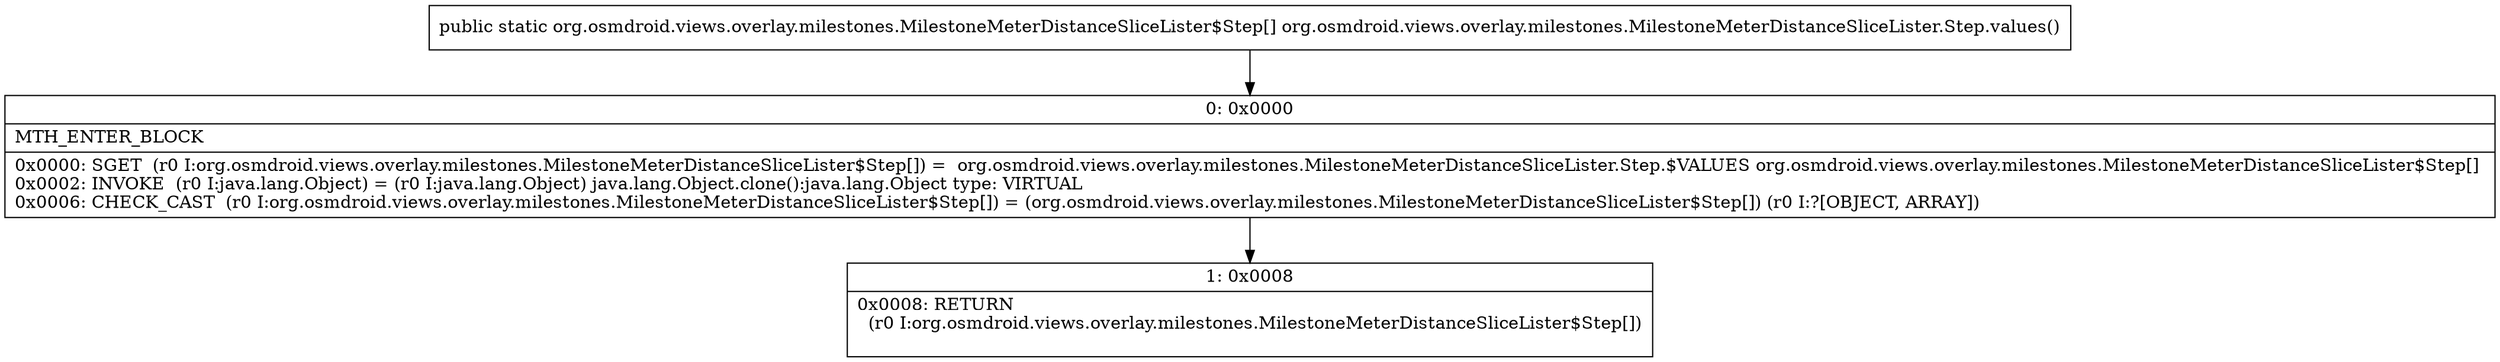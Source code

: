 digraph "CFG fororg.osmdroid.views.overlay.milestones.MilestoneMeterDistanceSliceLister.Step.values()[Lorg\/osmdroid\/views\/overlay\/milestones\/MilestoneMeterDistanceSliceLister$Step;" {
Node_0 [shape=record,label="{0\:\ 0x0000|MTH_ENTER_BLOCK\l|0x0000: SGET  (r0 I:org.osmdroid.views.overlay.milestones.MilestoneMeterDistanceSliceLister$Step[]) =  org.osmdroid.views.overlay.milestones.MilestoneMeterDistanceSliceLister.Step.$VALUES org.osmdroid.views.overlay.milestones.MilestoneMeterDistanceSliceLister$Step[] \l0x0002: INVOKE  (r0 I:java.lang.Object) = (r0 I:java.lang.Object) java.lang.Object.clone():java.lang.Object type: VIRTUAL \l0x0006: CHECK_CAST  (r0 I:org.osmdroid.views.overlay.milestones.MilestoneMeterDistanceSliceLister$Step[]) = (org.osmdroid.views.overlay.milestones.MilestoneMeterDistanceSliceLister$Step[]) (r0 I:?[OBJECT, ARRAY]) \l}"];
Node_1 [shape=record,label="{1\:\ 0x0008|0x0008: RETURN  \l  (r0 I:org.osmdroid.views.overlay.milestones.MilestoneMeterDistanceSliceLister$Step[])\l \l}"];
MethodNode[shape=record,label="{public static org.osmdroid.views.overlay.milestones.MilestoneMeterDistanceSliceLister$Step[] org.osmdroid.views.overlay.milestones.MilestoneMeterDistanceSliceLister.Step.values() }"];
MethodNode -> Node_0;
Node_0 -> Node_1;
}

